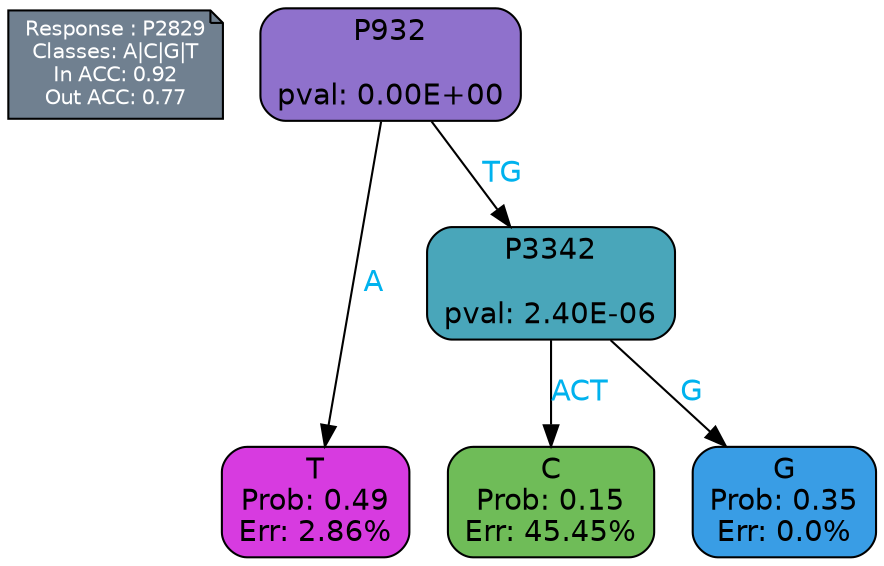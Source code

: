 digraph Tree {
node [shape=box, style="filled, rounded", color="black", fontname=helvetica] ;
graph [ranksep=equally, splines=polylines, bgcolor=transparent, dpi=600] ;
edge [fontname=helvetica] ;
LEGEND [label="Response : P2829
Classes: A|C|G|T
In ACC: 0.92
Out ACC: 0.77
",shape=note,align=left,style=filled,fillcolor="slategray",fontcolor="white",fontsize=10];1 [label="P932

pval: 0.00E+00", fillcolor="#8f71cc"] ;
2 [label="T
Prob: 0.49
Err: 2.86%", fillcolor="#d73be0"] ;
3 [label="P3342

pval: 2.40E-06", fillcolor="#49a6ba"] ;
4 [label="C
Prob: 0.15
Err: 45.45%", fillcolor="#6fbc58"] ;
5 [label="G
Prob: 0.35
Err: 0.0%", fillcolor="#399de5"] ;
1 -> 2 [label="A",fontcolor=deepskyblue2] ;
1 -> 3 [label="TG",fontcolor=deepskyblue2] ;
3 -> 4 [label="ACT",fontcolor=deepskyblue2] ;
3 -> 5 [label="G",fontcolor=deepskyblue2] ;
{rank = same; 2;4;5;}{rank = same; LEGEND;1;}}